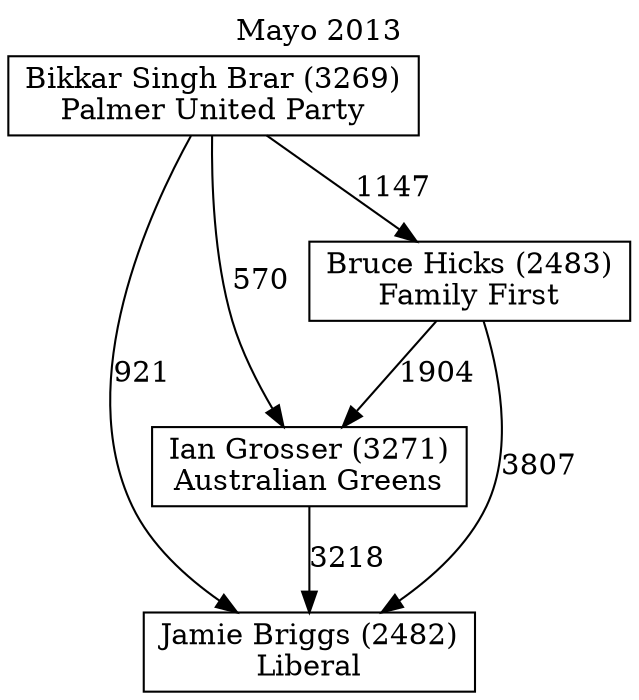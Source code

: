 // House preference flow
digraph "Jamie Briggs (2482)_Mayo_2013" {
	graph [label="Mayo 2013" labelloc=t mclimit=10]
	node [shape=box]
	"Jamie Briggs (2482)" [label="Jamie Briggs (2482)
Liberal"]
	"Ian Grosser (3271)" [label="Ian Grosser (3271)
Australian Greens"]
	"Bruce Hicks (2483)" [label="Bruce Hicks (2483)
Family First"]
	"Bikkar Singh Brar (3269)" [label="Bikkar Singh Brar (3269)
Palmer United Party"]
	"Ian Grosser (3271)" -> "Jamie Briggs (2482)" [label=3218]
	"Bruce Hicks (2483)" -> "Ian Grosser (3271)" [label=1904]
	"Bikkar Singh Brar (3269)" -> "Bruce Hicks (2483)" [label=1147]
	"Bruce Hicks (2483)" -> "Jamie Briggs (2482)" [label=3807]
	"Bikkar Singh Brar (3269)" -> "Jamie Briggs (2482)" [label=921]
	"Bikkar Singh Brar (3269)" -> "Ian Grosser (3271)" [label=570]
}
